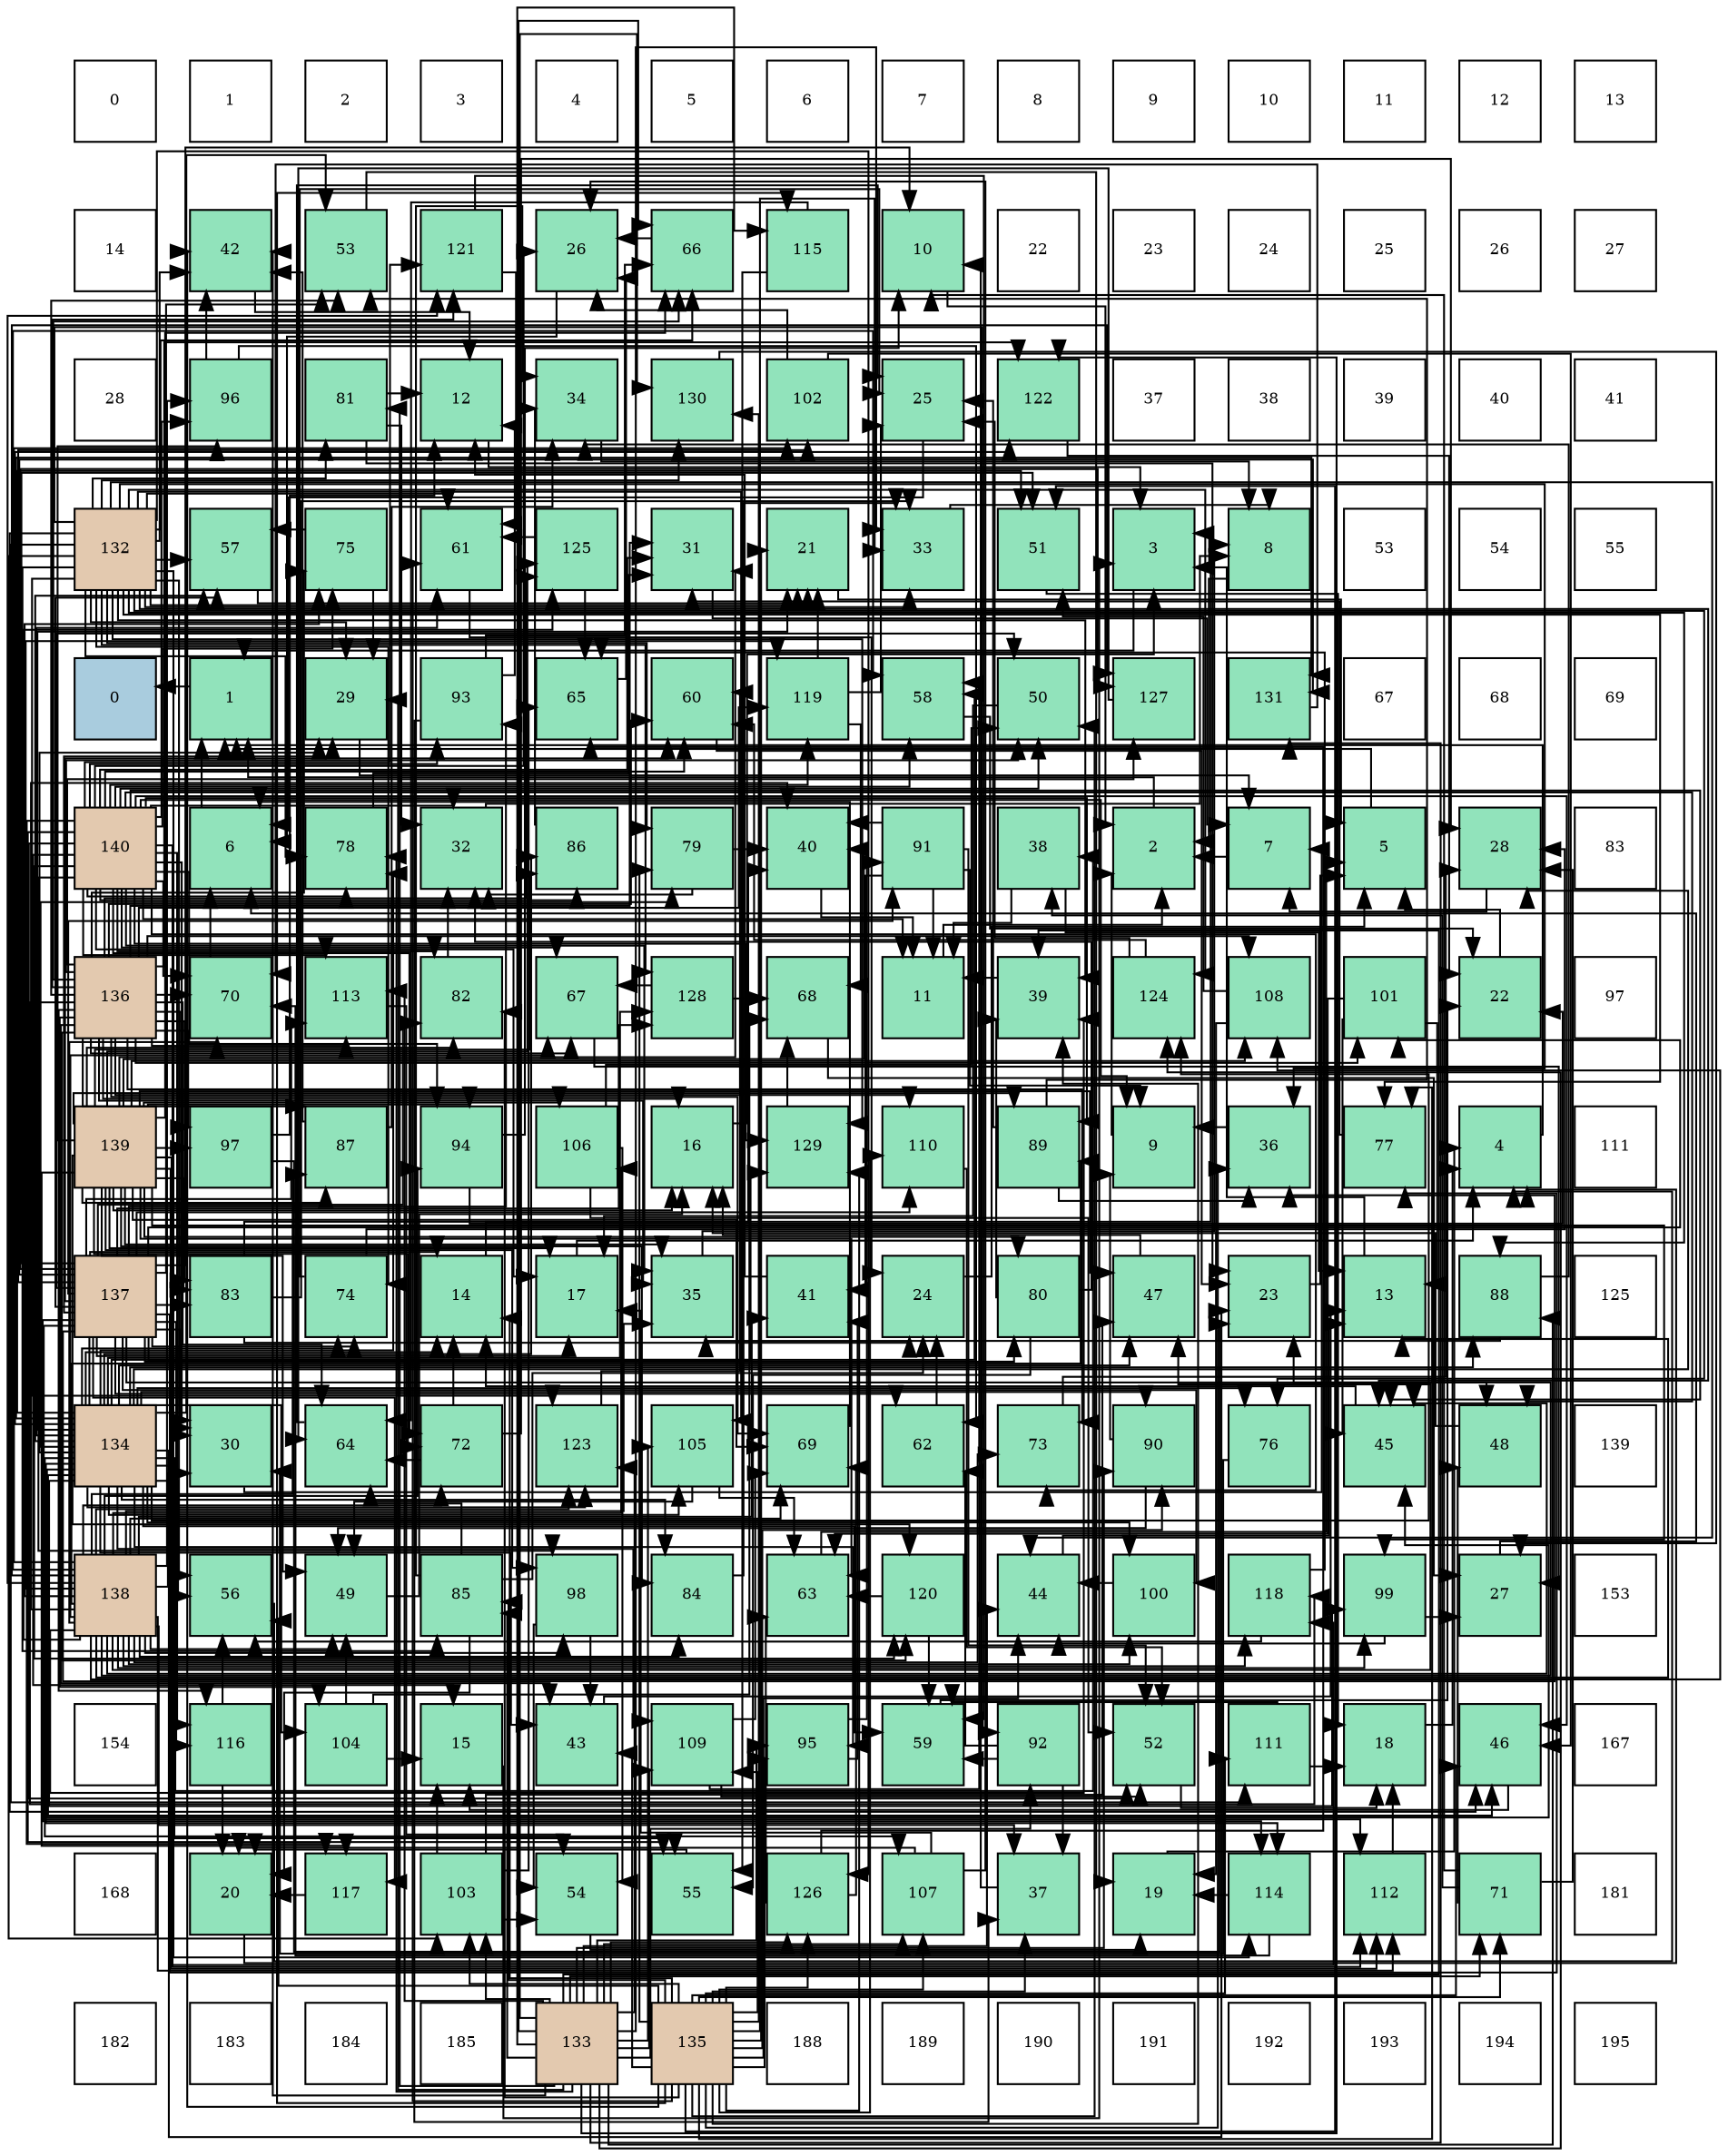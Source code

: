 digraph layout{
 rankdir=TB;
 splines=ortho;
 node [style=filled shape=square fixedsize=true width=0.6];
0[label="0", fontsize=8, fillcolor="#ffffff"];
1[label="1", fontsize=8, fillcolor="#ffffff"];
2[label="2", fontsize=8, fillcolor="#ffffff"];
3[label="3", fontsize=8, fillcolor="#ffffff"];
4[label="4", fontsize=8, fillcolor="#ffffff"];
5[label="5", fontsize=8, fillcolor="#ffffff"];
6[label="6", fontsize=8, fillcolor="#ffffff"];
7[label="7", fontsize=8, fillcolor="#ffffff"];
8[label="8", fontsize=8, fillcolor="#ffffff"];
9[label="9", fontsize=8, fillcolor="#ffffff"];
10[label="10", fontsize=8, fillcolor="#ffffff"];
11[label="11", fontsize=8, fillcolor="#ffffff"];
12[label="12", fontsize=8, fillcolor="#ffffff"];
13[label="13", fontsize=8, fillcolor="#ffffff"];
14[label="14", fontsize=8, fillcolor="#ffffff"];
15[label="42", fontsize=8, fillcolor="#91e3bb"];
16[label="53", fontsize=8, fillcolor="#91e3bb"];
17[label="121", fontsize=8, fillcolor="#91e3bb"];
18[label="26", fontsize=8, fillcolor="#91e3bb"];
19[label="66", fontsize=8, fillcolor="#91e3bb"];
20[label="115", fontsize=8, fillcolor="#91e3bb"];
21[label="10", fontsize=8, fillcolor="#91e3bb"];
22[label="22", fontsize=8, fillcolor="#ffffff"];
23[label="23", fontsize=8, fillcolor="#ffffff"];
24[label="24", fontsize=8, fillcolor="#ffffff"];
25[label="25", fontsize=8, fillcolor="#ffffff"];
26[label="26", fontsize=8, fillcolor="#ffffff"];
27[label="27", fontsize=8, fillcolor="#ffffff"];
28[label="28", fontsize=8, fillcolor="#ffffff"];
29[label="96", fontsize=8, fillcolor="#91e3bb"];
30[label="81", fontsize=8, fillcolor="#91e3bb"];
31[label="12", fontsize=8, fillcolor="#91e3bb"];
32[label="34", fontsize=8, fillcolor="#91e3bb"];
33[label="130", fontsize=8, fillcolor="#91e3bb"];
34[label="102", fontsize=8, fillcolor="#91e3bb"];
35[label="25", fontsize=8, fillcolor="#91e3bb"];
36[label="122", fontsize=8, fillcolor="#91e3bb"];
37[label="37", fontsize=8, fillcolor="#ffffff"];
38[label="38", fontsize=8, fillcolor="#ffffff"];
39[label="39", fontsize=8, fillcolor="#ffffff"];
40[label="40", fontsize=8, fillcolor="#ffffff"];
41[label="41", fontsize=8, fillcolor="#ffffff"];
42[label="132", fontsize=8, fillcolor="#e3c9af"];
43[label="57", fontsize=8, fillcolor="#91e3bb"];
44[label="75", fontsize=8, fillcolor="#91e3bb"];
45[label="61", fontsize=8, fillcolor="#91e3bb"];
46[label="125", fontsize=8, fillcolor="#91e3bb"];
47[label="31", fontsize=8, fillcolor="#91e3bb"];
48[label="21", fontsize=8, fillcolor="#91e3bb"];
49[label="33", fontsize=8, fillcolor="#91e3bb"];
50[label="51", fontsize=8, fillcolor="#91e3bb"];
51[label="3", fontsize=8, fillcolor="#91e3bb"];
52[label="8", fontsize=8, fillcolor="#91e3bb"];
53[label="53", fontsize=8, fillcolor="#ffffff"];
54[label="54", fontsize=8, fillcolor="#ffffff"];
55[label="55", fontsize=8, fillcolor="#ffffff"];
56[label="0", fontsize=8, fillcolor="#a9ccde"];
57[label="1", fontsize=8, fillcolor="#91e3bb"];
58[label="29", fontsize=8, fillcolor="#91e3bb"];
59[label="93", fontsize=8, fillcolor="#91e3bb"];
60[label="65", fontsize=8, fillcolor="#91e3bb"];
61[label="60", fontsize=8, fillcolor="#91e3bb"];
62[label="119", fontsize=8, fillcolor="#91e3bb"];
63[label="58", fontsize=8, fillcolor="#91e3bb"];
64[label="50", fontsize=8, fillcolor="#91e3bb"];
65[label="127", fontsize=8, fillcolor="#91e3bb"];
66[label="131", fontsize=8, fillcolor="#91e3bb"];
67[label="67", fontsize=8, fillcolor="#ffffff"];
68[label="68", fontsize=8, fillcolor="#ffffff"];
69[label="69", fontsize=8, fillcolor="#ffffff"];
70[label="140", fontsize=8, fillcolor="#e3c9af"];
71[label="6", fontsize=8, fillcolor="#91e3bb"];
72[label="78", fontsize=8, fillcolor="#91e3bb"];
73[label="32", fontsize=8, fillcolor="#91e3bb"];
74[label="86", fontsize=8, fillcolor="#91e3bb"];
75[label="79", fontsize=8, fillcolor="#91e3bb"];
76[label="40", fontsize=8, fillcolor="#91e3bb"];
77[label="91", fontsize=8, fillcolor="#91e3bb"];
78[label="38", fontsize=8, fillcolor="#91e3bb"];
79[label="2", fontsize=8, fillcolor="#91e3bb"];
80[label="7", fontsize=8, fillcolor="#91e3bb"];
81[label="5", fontsize=8, fillcolor="#91e3bb"];
82[label="28", fontsize=8, fillcolor="#91e3bb"];
83[label="83", fontsize=8, fillcolor="#ffffff"];
84[label="136", fontsize=8, fillcolor="#e3c9af"];
85[label="70", fontsize=8, fillcolor="#91e3bb"];
86[label="113", fontsize=8, fillcolor="#91e3bb"];
87[label="82", fontsize=8, fillcolor="#91e3bb"];
88[label="67", fontsize=8, fillcolor="#91e3bb"];
89[label="128", fontsize=8, fillcolor="#91e3bb"];
90[label="68", fontsize=8, fillcolor="#91e3bb"];
91[label="11", fontsize=8, fillcolor="#91e3bb"];
92[label="39", fontsize=8, fillcolor="#91e3bb"];
93[label="124", fontsize=8, fillcolor="#91e3bb"];
94[label="108", fontsize=8, fillcolor="#91e3bb"];
95[label="101", fontsize=8, fillcolor="#91e3bb"];
96[label="22", fontsize=8, fillcolor="#91e3bb"];
97[label="97", fontsize=8, fillcolor="#ffffff"];
98[label="139", fontsize=8, fillcolor="#e3c9af"];
99[label="97", fontsize=8, fillcolor="#91e3bb"];
100[label="87", fontsize=8, fillcolor="#91e3bb"];
101[label="94", fontsize=8, fillcolor="#91e3bb"];
102[label="106", fontsize=8, fillcolor="#91e3bb"];
103[label="16", fontsize=8, fillcolor="#91e3bb"];
104[label="129", fontsize=8, fillcolor="#91e3bb"];
105[label="110", fontsize=8, fillcolor="#91e3bb"];
106[label="89", fontsize=8, fillcolor="#91e3bb"];
107[label="9", fontsize=8, fillcolor="#91e3bb"];
108[label="36", fontsize=8, fillcolor="#91e3bb"];
109[label="77", fontsize=8, fillcolor="#91e3bb"];
110[label="4", fontsize=8, fillcolor="#91e3bb"];
111[label="111", fontsize=8, fillcolor="#ffffff"];
112[label="137", fontsize=8, fillcolor="#e3c9af"];
113[label="83", fontsize=8, fillcolor="#91e3bb"];
114[label="74", fontsize=8, fillcolor="#91e3bb"];
115[label="14", fontsize=8, fillcolor="#91e3bb"];
116[label="17", fontsize=8, fillcolor="#91e3bb"];
117[label="35", fontsize=8, fillcolor="#91e3bb"];
118[label="41", fontsize=8, fillcolor="#91e3bb"];
119[label="24", fontsize=8, fillcolor="#91e3bb"];
120[label="80", fontsize=8, fillcolor="#91e3bb"];
121[label="47", fontsize=8, fillcolor="#91e3bb"];
122[label="23", fontsize=8, fillcolor="#91e3bb"];
123[label="13", fontsize=8, fillcolor="#91e3bb"];
124[label="88", fontsize=8, fillcolor="#91e3bb"];
125[label="125", fontsize=8, fillcolor="#ffffff"];
126[label="134", fontsize=8, fillcolor="#e3c9af"];
127[label="30", fontsize=8, fillcolor="#91e3bb"];
128[label="64", fontsize=8, fillcolor="#91e3bb"];
129[label="72", fontsize=8, fillcolor="#91e3bb"];
130[label="123", fontsize=8, fillcolor="#91e3bb"];
131[label="105", fontsize=8, fillcolor="#91e3bb"];
132[label="69", fontsize=8, fillcolor="#91e3bb"];
133[label="62", fontsize=8, fillcolor="#91e3bb"];
134[label="73", fontsize=8, fillcolor="#91e3bb"];
135[label="90", fontsize=8, fillcolor="#91e3bb"];
136[label="76", fontsize=8, fillcolor="#91e3bb"];
137[label="45", fontsize=8, fillcolor="#91e3bb"];
138[label="48", fontsize=8, fillcolor="#91e3bb"];
139[label="139", fontsize=8, fillcolor="#ffffff"];
140[label="138", fontsize=8, fillcolor="#e3c9af"];
141[label="56", fontsize=8, fillcolor="#91e3bb"];
142[label="49", fontsize=8, fillcolor="#91e3bb"];
143[label="85", fontsize=8, fillcolor="#91e3bb"];
144[label="98", fontsize=8, fillcolor="#91e3bb"];
145[label="84", fontsize=8, fillcolor="#91e3bb"];
146[label="63", fontsize=8, fillcolor="#91e3bb"];
147[label="120", fontsize=8, fillcolor="#91e3bb"];
148[label="44", fontsize=8, fillcolor="#91e3bb"];
149[label="100", fontsize=8, fillcolor="#91e3bb"];
150[label="118", fontsize=8, fillcolor="#91e3bb"];
151[label="99", fontsize=8, fillcolor="#91e3bb"];
152[label="27", fontsize=8, fillcolor="#91e3bb"];
153[label="153", fontsize=8, fillcolor="#ffffff"];
154[label="154", fontsize=8, fillcolor="#ffffff"];
155[label="116", fontsize=8, fillcolor="#91e3bb"];
156[label="104", fontsize=8, fillcolor="#91e3bb"];
157[label="15", fontsize=8, fillcolor="#91e3bb"];
158[label="43", fontsize=8, fillcolor="#91e3bb"];
159[label="109", fontsize=8, fillcolor="#91e3bb"];
160[label="95", fontsize=8, fillcolor="#91e3bb"];
161[label="59", fontsize=8, fillcolor="#91e3bb"];
162[label="92", fontsize=8, fillcolor="#91e3bb"];
163[label="52", fontsize=8, fillcolor="#91e3bb"];
164[label="111", fontsize=8, fillcolor="#91e3bb"];
165[label="18", fontsize=8, fillcolor="#91e3bb"];
166[label="46", fontsize=8, fillcolor="#91e3bb"];
167[label="167", fontsize=8, fillcolor="#ffffff"];
168[label="168", fontsize=8, fillcolor="#ffffff"];
169[label="20", fontsize=8, fillcolor="#91e3bb"];
170[label="117", fontsize=8, fillcolor="#91e3bb"];
171[label="103", fontsize=8, fillcolor="#91e3bb"];
172[label="54", fontsize=8, fillcolor="#91e3bb"];
173[label="55", fontsize=8, fillcolor="#91e3bb"];
174[label="126", fontsize=8, fillcolor="#91e3bb"];
175[label="107", fontsize=8, fillcolor="#91e3bb"];
176[label="37", fontsize=8, fillcolor="#91e3bb"];
177[label="19", fontsize=8, fillcolor="#91e3bb"];
178[label="114", fontsize=8, fillcolor="#91e3bb"];
179[label="112", fontsize=8, fillcolor="#91e3bb"];
180[label="71", fontsize=8, fillcolor="#91e3bb"];
181[label="181", fontsize=8, fillcolor="#ffffff"];
182[label="182", fontsize=8, fillcolor="#ffffff"];
183[label="183", fontsize=8, fillcolor="#ffffff"];
184[label="184", fontsize=8, fillcolor="#ffffff"];
185[label="185", fontsize=8, fillcolor="#ffffff"];
186[label="133", fontsize=8, fillcolor="#e3c9af"];
187[label="135", fontsize=8, fillcolor="#e3c9af"];
188[label="188", fontsize=8, fillcolor="#ffffff"];
189[label="189", fontsize=8, fillcolor="#ffffff"];
190[label="190", fontsize=8, fillcolor="#ffffff"];
191[label="191", fontsize=8, fillcolor="#ffffff"];
192[label="192", fontsize=8, fillcolor="#ffffff"];
193[label="193", fontsize=8, fillcolor="#ffffff"];
194[label="194", fontsize=8, fillcolor="#ffffff"];
195[label="195", fontsize=8, fillcolor="#ffffff"];
edge [constraint=false, style=vis];57 -> 56;
79 -> 57;
51 -> 57;
110 -> 57;
81 -> 57;
71 -> 57;
80 -> 79;
52 -> 79;
107 -> 79;
21 -> 79;
91 -> 79;
31 -> 51;
123 -> 51;
115 -> 51;
157 -> 51;
103 -> 51;
116 -> 110;
165 -> 110;
177 -> 110;
169 -> 110;
48 -> 81;
96 -> 81;
122 -> 81;
119 -> 81;
35 -> 71;
18 -> 71;
152 -> 71;
82 -> 80;
58 -> 80;
127 -> 80;
47 -> 80;
73 -> 52;
49 -> 52;
32 -> 52;
117 -> 52;
108 -> 107;
176 -> 21;
78 -> 91;
78 -> 123;
92 -> 91;
76 -> 91;
118 -> 31;
15 -> 31;
158 -> 123;
148 -> 123;
137 -> 115;
166 -> 157;
121 -> 103;
138 -> 103;
142 -> 103;
64 -> 116;
50 -> 165;
163 -> 165;
16 -> 177;
172 -> 177;
173 -> 169;
141 -> 110;
43 -> 48;
63 -> 96;
161 -> 96;
61 -> 122;
45 -> 119;
133 -> 119;
146 -> 81;
128 -> 35;
60 -> 18;
19 -> 18;
88 -> 152;
90 -> 152;
132 -> 71;
85 -> 71;
180 -> 21;
180 -> 82;
180 -> 78;
180 -> 138;
129 -> 115;
129 -> 82;
129 -> 128;
134 -> 82;
114 -> 35;
114 -> 82;
44 -> 58;
44 -> 43;
136 -> 127;
109 -> 47;
72 -> 47;
75 -> 73;
75 -> 76;
120 -> 73;
120 -> 92;
120 -> 173;
30 -> 31;
30 -> 122;
30 -> 73;
87 -> 73;
113 -> 119;
113 -> 49;
113 -> 76;
145 -> 49;
143 -> 169;
143 -> 119;
143 -> 32;
143 -> 128;
74 -> 32;
100 -> 32;
100 -> 15;
124 -> 32;
124 -> 117;
106 -> 35;
106 -> 108;
106 -> 16;
135 -> 107;
135 -> 142;
77 -> 107;
77 -> 91;
77 -> 76;
77 -> 118;
77 -> 163;
162 -> 176;
162 -> 161;
162 -> 133;
59 -> 31;
59 -> 176;
59 -> 19;
101 -> 21;
101 -> 96;
160 -> 76;
160 -> 118;
29 -> 15;
29 -> 133;
99 -> 31;
99 -> 122;
144 -> 158;
144 -> 172;
151 -> 152;
151 -> 148;
149 -> 148;
95 -> 123;
95 -> 137;
95 -> 146;
34 -> 18;
34 -> 166;
171 -> 157;
171 -> 121;
171 -> 172;
171 -> 60;
156 -> 157;
156 -> 142;
156 -> 90;
131 -> 142;
131 -> 146;
102 -> 64;
102 -> 163;
102 -> 172;
175 -> 116;
175 -> 169;
175 -> 18;
94 -> 177;
94 -> 50;
159 -> 163;
159 -> 63;
159 -> 132;
105 -> 163;
164 -> 165;
164 -> 161;
179 -> 165;
86 -> 172;
178 -> 177;
178 -> 85;
20 -> 173;
20 -> 128;
155 -> 169;
155 -> 141;
170 -> 169;
150 -> 141;
150 -> 60;
62 -> 48;
62 -> 35;
62 -> 90;
147 -> 161;
147 -> 146;
17 -> 161;
17 -> 45;
36 -> 96;
130 -> 61;
93 -> 35;
93 -> 61;
46 -> 45;
46 -> 60;
174 -> 146;
174 -> 60;
174 -> 132;
65 -> 128;
89 -> 88;
89 -> 90;
104 -> 90;
33 -> 152;
66 -> 85;
42 -> 48;
42 -> 58;
42 -> 49;
42 -> 108;
42 -> 92;
42 -> 15;
42 -> 148;
42 -> 137;
42 -> 166;
42 -> 141;
42 -> 43;
42 -> 45;
42 -> 19;
42 -> 114;
42 -> 136;
42 -> 109;
42 -> 72;
42 -> 75;
42 -> 30;
42 -> 143;
42 -> 124;
42 -> 162;
42 -> 171;
42 -> 131;
42 -> 164;
42 -> 178;
42 -> 130;
42 -> 93;
42 -> 174;
42 -> 89;
42 -> 104;
42 -> 33;
186 -> 58;
186 -> 49;
186 -> 92;
186 -> 15;
186 -> 148;
186 -> 19;
186 -> 180;
186 -> 72;
186 -> 30;
186 -> 143;
186 -> 124;
186 -> 135;
186 -> 162;
186 -> 160;
186 -> 171;
186 -> 131;
186 -> 175;
186 -> 159;
186 -> 86;
186 -> 20;
186 -> 36;
186 -> 130;
186 -> 93;
186 -> 174;
186 -> 33;
186 -> 66;
126 -> 115;
126 -> 48;
126 -> 122;
126 -> 82;
126 -> 58;
126 -> 78;
126 -> 158;
126 -> 137;
126 -> 166;
126 -> 121;
126 -> 50;
126 -> 16;
126 -> 173;
126 -> 141;
126 -> 43;
126 -> 161;
126 -> 45;
126 -> 114;
126 -> 136;
126 -> 72;
126 -> 75;
126 -> 145;
126 -> 74;
126 -> 124;
126 -> 135;
126 -> 160;
126 -> 151;
126 -> 149;
126 -> 131;
126 -> 175;
126 -> 159;
126 -> 178;
126 -> 36;
126 -> 130;
126 -> 93;
126 -> 89;
126 -> 104;
126 -> 66;
187 -> 115;
187 -> 48;
187 -> 49;
187 -> 108;
187 -> 176;
187 -> 92;
187 -> 15;
187 -> 158;
187 -> 148;
187 -> 166;
187 -> 64;
187 -> 50;
187 -> 141;
187 -> 45;
187 -> 180;
187 -> 109;
187 -> 75;
187 -> 87;
187 -> 143;
187 -> 135;
187 -> 160;
187 -> 171;
187 -> 175;
187 -> 159;
187 -> 105;
187 -> 164;
187 -> 20;
187 -> 174;
187 -> 104;
187 -> 33;
84 -> 103;
84 -> 127;
84 -> 47;
84 -> 117;
84 -> 158;
84 -> 64;
84 -> 16;
84 -> 61;
84 -> 128;
84 -> 19;
84 -> 88;
84 -> 132;
84 -> 85;
84 -> 134;
84 -> 44;
84 -> 113;
84 -> 100;
84 -> 99;
84 -> 95;
84 -> 156;
84 -> 94;
84 -> 105;
84 -> 86;
84 -> 155;
84 -> 150;
84 -> 62;
84 -> 147;
84 -> 17;
84 -> 36;
84 -> 46;
84 -> 65;
112 -> 21;
112 -> 115;
112 -> 116;
112 -> 58;
112 -> 127;
112 -> 108;
112 -> 138;
112 -> 64;
112 -> 50;
112 -> 16;
112 -> 43;
112 -> 63;
112 -> 61;
112 -> 133;
112 -> 114;
112 -> 109;
112 -> 120;
112 -> 87;
112 -> 113;
112 -> 77;
112 -> 59;
112 -> 149;
112 -> 95;
112 -> 34;
112 -> 156;
112 -> 105;
112 -> 179;
112 -> 86;
112 -> 178;
112 -> 155;
112 -> 170;
112 -> 65;
112 -> 89;
112 -> 66;
140 -> 123;
140 -> 122;
140 -> 127;
140 -> 117;
140 -> 176;
140 -> 92;
140 -> 76;
140 -> 118;
140 -> 137;
140 -> 121;
140 -> 142;
140 -> 63;
140 -> 88;
140 -> 132;
140 -> 85;
140 -> 129;
140 -> 134;
140 -> 44;
140 -> 145;
140 -> 100;
140 -> 106;
140 -> 101;
140 -> 29;
140 -> 144;
140 -> 151;
140 -> 149;
140 -> 34;
140 -> 102;
140 -> 94;
140 -> 179;
140 -> 150;
140 -> 62;
140 -> 17;
140 -> 130;
140 -> 46;
140 -> 65;
98 -> 103;
98 -> 116;
98 -> 47;
98 -> 117;
98 -> 121;
98 -> 142;
98 -> 146;
98 -> 19;
98 -> 132;
98 -> 129;
98 -> 120;
98 -> 87;
98 -> 113;
98 -> 145;
98 -> 74;
98 -> 100;
98 -> 106;
98 -> 77;
98 -> 101;
98 -> 29;
98 -> 99;
98 -> 144;
98 -> 151;
98 -> 102;
98 -> 94;
98 -> 179;
98 -> 170;
98 -> 150;
98 -> 147;
98 -> 46;
70 -> 107;
70 -> 91;
70 -> 157;
70 -> 116;
70 -> 18;
70 -> 127;
70 -> 47;
70 -> 73;
70 -> 117;
70 -> 137;
70 -> 166;
70 -> 138;
70 -> 64;
70 -> 163;
70 -> 173;
70 -> 63;
70 -> 61;
70 -> 88;
70 -> 85;
70 -> 129;
70 -> 134;
70 -> 44;
70 -> 72;
70 -> 87;
70 -> 74;
70 -> 106;
70 -> 59;
70 -> 101;
70 -> 29;
70 -> 144;
70 -> 179;
70 -> 86;
70 -> 155;
70 -> 170;
70 -> 62;
70 -> 147;
70 -> 17;
70 -> 104;
edge [constraint=true, style=invis];
0 -> 14 -> 28 -> 42 -> 56 -> 70 -> 84 -> 98 -> 112 -> 126 -> 140 -> 154 -> 168 -> 182;
1 -> 15 -> 29 -> 43 -> 57 -> 71 -> 85 -> 99 -> 113 -> 127 -> 141 -> 155 -> 169 -> 183;
2 -> 16 -> 30 -> 44 -> 58 -> 72 -> 86 -> 100 -> 114 -> 128 -> 142 -> 156 -> 170 -> 184;
3 -> 17 -> 31 -> 45 -> 59 -> 73 -> 87 -> 101 -> 115 -> 129 -> 143 -> 157 -> 171 -> 185;
4 -> 18 -> 32 -> 46 -> 60 -> 74 -> 88 -> 102 -> 116 -> 130 -> 144 -> 158 -> 172 -> 186;
5 -> 19 -> 33 -> 47 -> 61 -> 75 -> 89 -> 103 -> 117 -> 131 -> 145 -> 159 -> 173 -> 187;
6 -> 20 -> 34 -> 48 -> 62 -> 76 -> 90 -> 104 -> 118 -> 132 -> 146 -> 160 -> 174 -> 188;
7 -> 21 -> 35 -> 49 -> 63 -> 77 -> 91 -> 105 -> 119 -> 133 -> 147 -> 161 -> 175 -> 189;
8 -> 22 -> 36 -> 50 -> 64 -> 78 -> 92 -> 106 -> 120 -> 134 -> 148 -> 162 -> 176 -> 190;
9 -> 23 -> 37 -> 51 -> 65 -> 79 -> 93 -> 107 -> 121 -> 135 -> 149 -> 163 -> 177 -> 191;
10 -> 24 -> 38 -> 52 -> 66 -> 80 -> 94 -> 108 -> 122 -> 136 -> 150 -> 164 -> 178 -> 192;
11 -> 25 -> 39 -> 53 -> 67 -> 81 -> 95 -> 109 -> 123 -> 137 -> 151 -> 165 -> 179 -> 193;
12 -> 26 -> 40 -> 54 -> 68 -> 82 -> 96 -> 110 -> 124 -> 138 -> 152 -> 166 -> 180 -> 194;
13 -> 27 -> 41 -> 55 -> 69 -> 83 -> 97 -> 111 -> 125 -> 139 -> 153 -> 167 -> 181 -> 195;
rank = same {0 -> 1 -> 2 -> 3 -> 4 -> 5 -> 6 -> 7 -> 8 -> 9 -> 10 -> 11 -> 12 -> 13};
rank = same {14 -> 15 -> 16 -> 17 -> 18 -> 19 -> 20 -> 21 -> 22 -> 23 -> 24 -> 25 -> 26 -> 27};
rank = same {28 -> 29 -> 30 -> 31 -> 32 -> 33 -> 34 -> 35 -> 36 -> 37 -> 38 -> 39 -> 40 -> 41};
rank = same {42 -> 43 -> 44 -> 45 -> 46 -> 47 -> 48 -> 49 -> 50 -> 51 -> 52 -> 53 -> 54 -> 55};
rank = same {56 -> 57 -> 58 -> 59 -> 60 -> 61 -> 62 -> 63 -> 64 -> 65 -> 66 -> 67 -> 68 -> 69};
rank = same {70 -> 71 -> 72 -> 73 -> 74 -> 75 -> 76 -> 77 -> 78 -> 79 -> 80 -> 81 -> 82 -> 83};
rank = same {84 -> 85 -> 86 -> 87 -> 88 -> 89 -> 90 -> 91 -> 92 -> 93 -> 94 -> 95 -> 96 -> 97};
rank = same {98 -> 99 -> 100 -> 101 -> 102 -> 103 -> 104 -> 105 -> 106 -> 107 -> 108 -> 109 -> 110 -> 111};
rank = same {112 -> 113 -> 114 -> 115 -> 116 -> 117 -> 118 -> 119 -> 120 -> 121 -> 122 -> 123 -> 124 -> 125};
rank = same {126 -> 127 -> 128 -> 129 -> 130 -> 131 -> 132 -> 133 -> 134 -> 135 -> 136 -> 137 -> 138 -> 139};
rank = same {140 -> 141 -> 142 -> 143 -> 144 -> 145 -> 146 -> 147 -> 148 -> 149 -> 150 -> 151 -> 152 -> 153};
rank = same {154 -> 155 -> 156 -> 157 -> 158 -> 159 -> 160 -> 161 -> 162 -> 163 -> 164 -> 165 -> 166 -> 167};
rank = same {168 -> 169 -> 170 -> 171 -> 172 -> 173 -> 174 -> 175 -> 176 -> 177 -> 178 -> 179 -> 180 -> 181};
rank = same {182 -> 183 -> 184 -> 185 -> 186 -> 187 -> 188 -> 189 -> 190 -> 191 -> 192 -> 193 -> 194 -> 195};
}